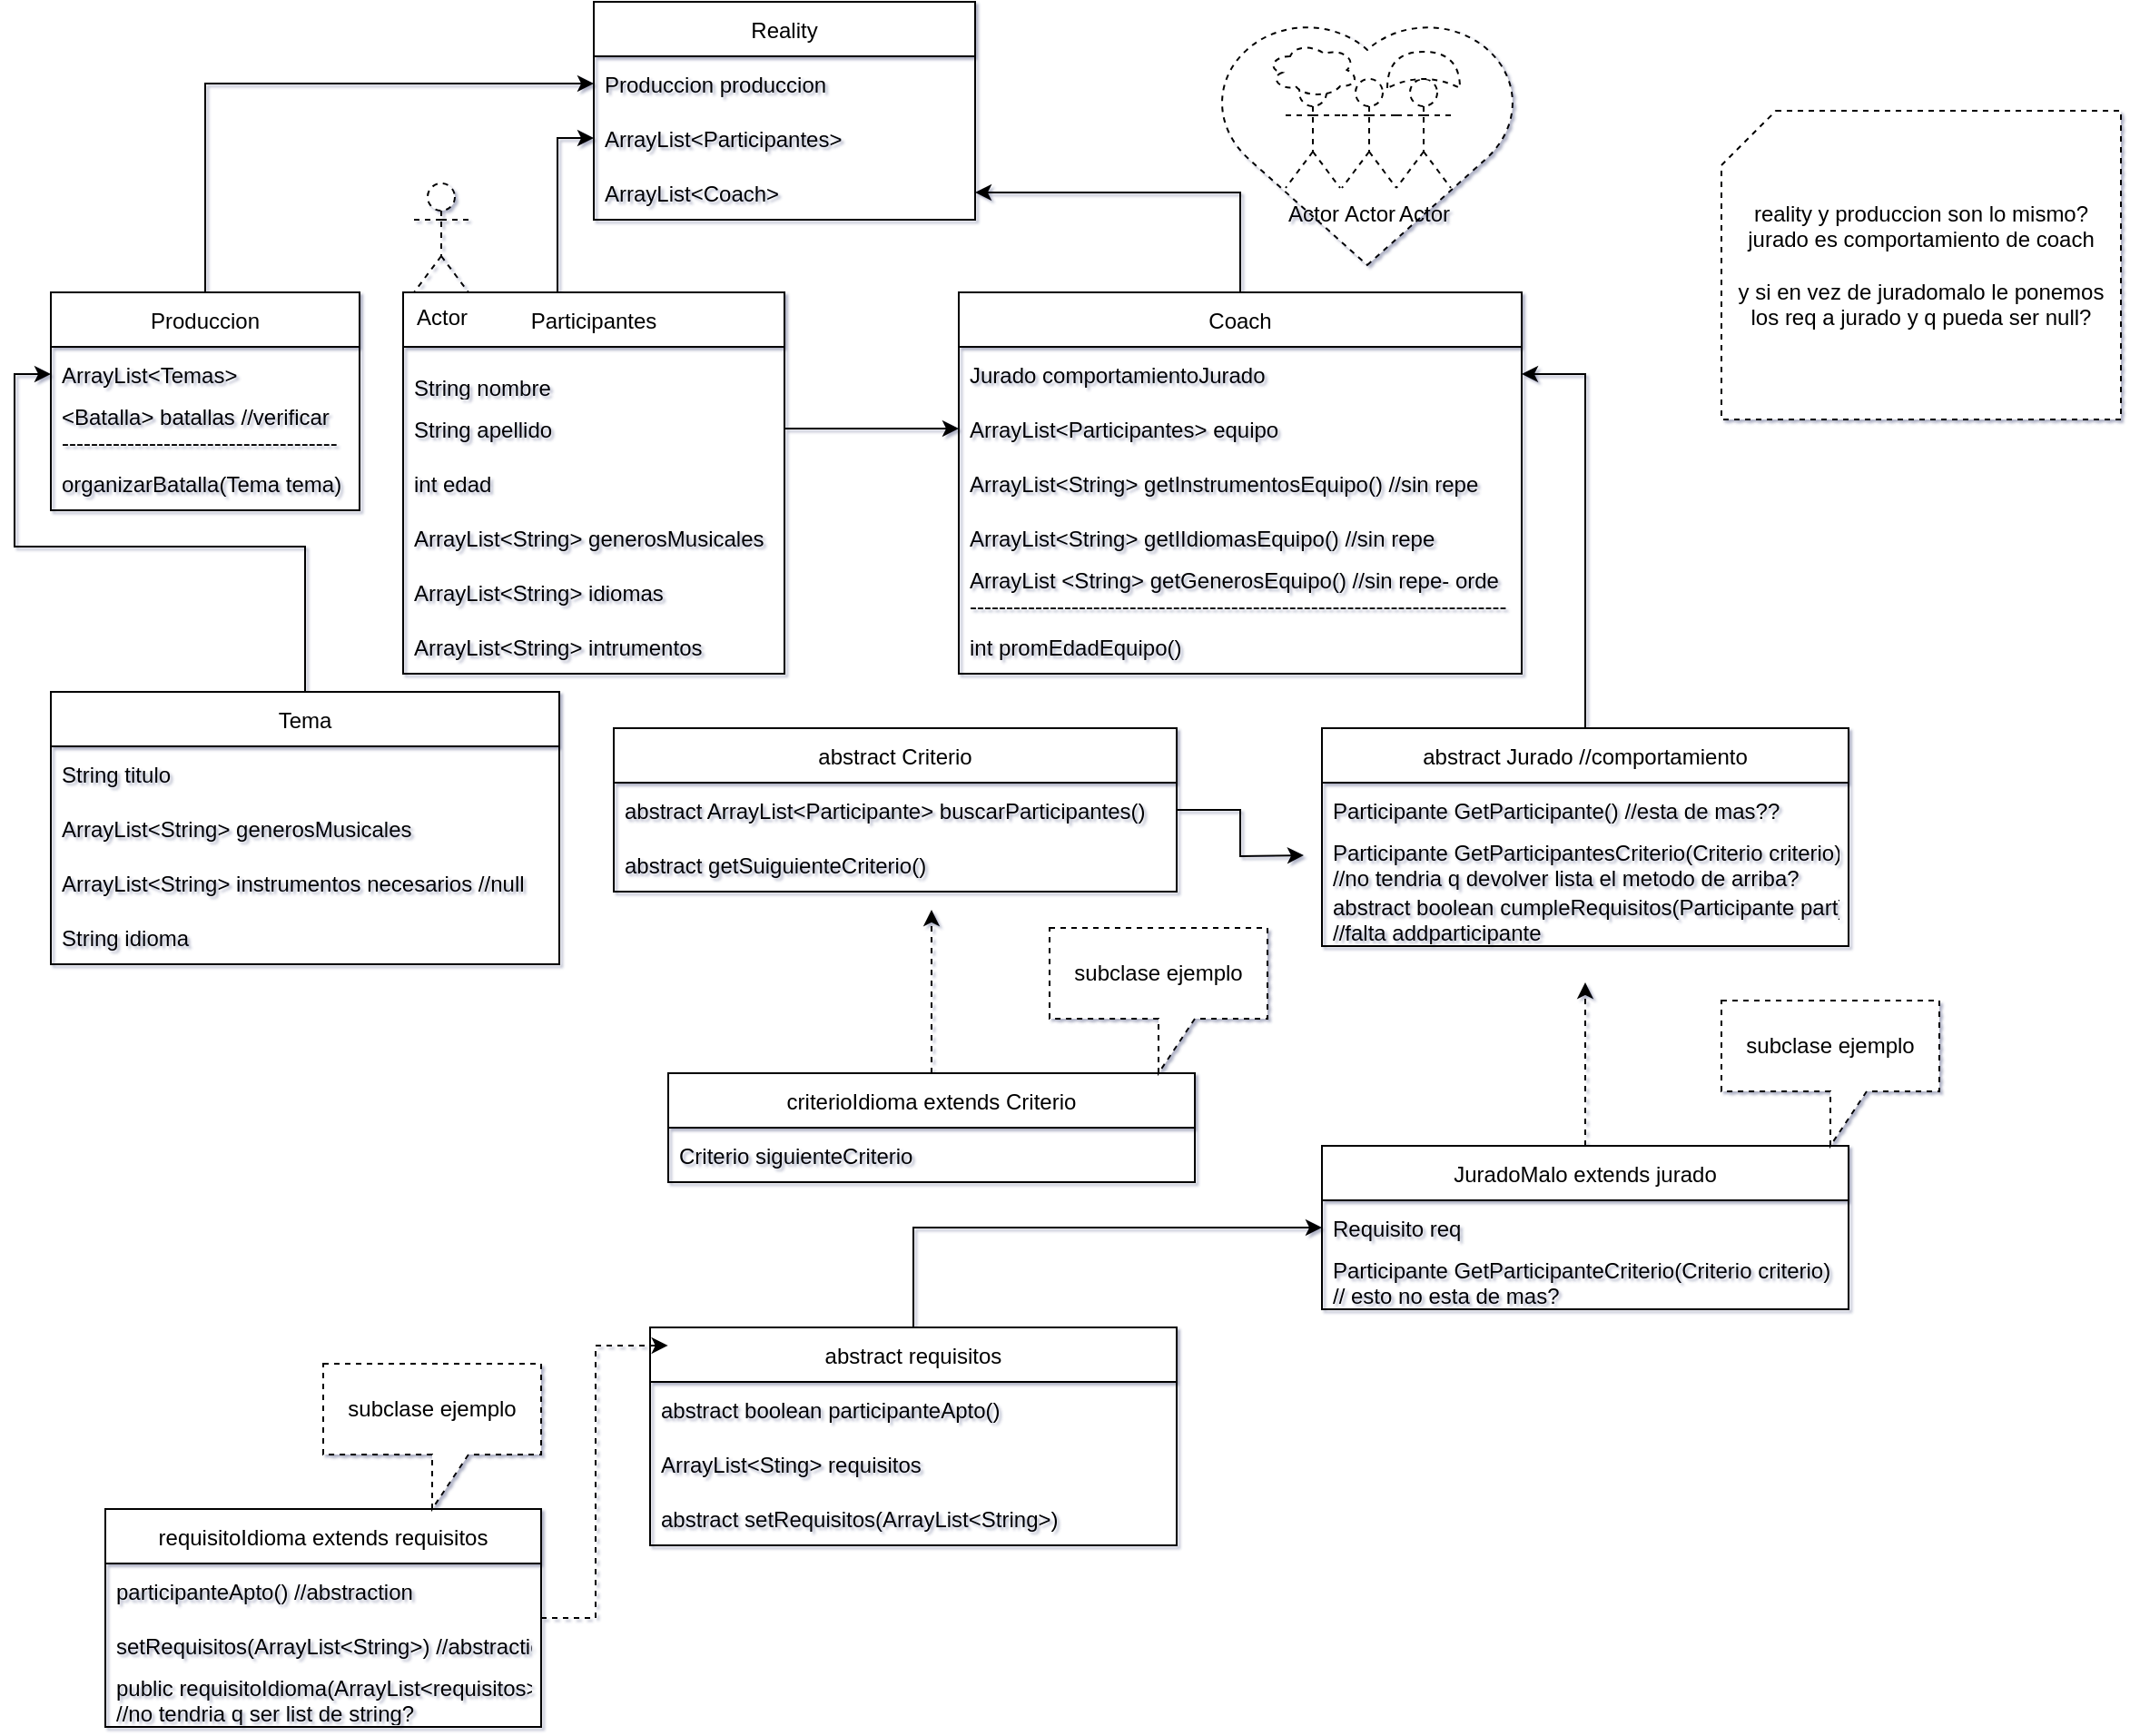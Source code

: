 <mxfile version="15.4.3" type="github">
  <diagram id="vdzMlD7TGI_YU2oAaFCp" name="Page-1">
    <mxGraphModel dx="1557" dy="564" grid="1" gridSize="10" guides="1" tooltips="1" connect="1" arrows="1" fold="1" page="0" pageScale="1" pageWidth="827" pageHeight="1169" background="#FFFFFF" math="0" shadow="1">
      <root>
        <mxCell id="0" />
        <mxCell id="1" parent="0" />
        <mxCell id="IVkOuR1t5phAGJGx03Gj-25" value="" style="verticalLabelPosition=bottom;verticalAlign=top;html=1;shape=mxgraph.basic.heart;dashed=1;" vertex="1" parent="1">
          <mxGeometry x="650" y="10" width="170" height="135" as="geometry" />
        </mxCell>
        <mxCell id="ZMwlzYBA2cu9izTt_Fn9-1" value="Reality" style="swimlane;fontStyle=0;childLayout=stackLayout;horizontal=1;startSize=30;horizontalStack=0;resizeParent=1;resizeParentMax=0;resizeLast=0;collapsible=1;marginBottom=0;" parent="1" vertex="1">
          <mxGeometry x="309" width="210" height="120" as="geometry" />
        </mxCell>
        <mxCell id="ZMwlzYBA2cu9izTt_Fn9-5" value="Produccion produccion" style="text;strokeColor=none;fillColor=none;align=left;verticalAlign=middle;spacingLeft=4;spacingRight=4;overflow=hidden;points=[[0,0.5],[1,0.5]];portConstraint=eastwest;rotatable=0;" parent="ZMwlzYBA2cu9izTt_Fn9-1" vertex="1">
          <mxGeometry y="30" width="210" height="30" as="geometry" />
        </mxCell>
        <mxCell id="ZMwlzYBA2cu9izTt_Fn9-3" value="ArrayList&lt;Participantes&gt;" style="text;strokeColor=none;fillColor=none;align=left;verticalAlign=middle;spacingLeft=4;spacingRight=4;overflow=hidden;points=[[0,0.5],[1,0.5]];portConstraint=eastwest;rotatable=0;" parent="ZMwlzYBA2cu9izTt_Fn9-1" vertex="1">
          <mxGeometry y="60" width="210" height="30" as="geometry" />
        </mxCell>
        <mxCell id="ZMwlzYBA2cu9izTt_Fn9-4" value="ArrayList&lt;Coach&gt;" style="text;strokeColor=none;fillColor=none;align=left;verticalAlign=middle;spacingLeft=4;spacingRight=4;overflow=hidden;points=[[0,0.5],[1,0.5]];portConstraint=eastwest;rotatable=0;" parent="ZMwlzYBA2cu9izTt_Fn9-1" vertex="1">
          <mxGeometry y="90" width="210" height="30" as="geometry" />
        </mxCell>
        <mxCell id="IVkOuR1t5phAGJGx03Gj-5" style="edgeStyle=orthogonalEdgeStyle;rounded=0;orthogonalLoop=1;jettySize=auto;html=1;entryX=0;entryY=0.5;entryDx=0;entryDy=0;" edge="1" parent="1" source="ZMwlzYBA2cu9izTt_Fn9-6" target="ZMwlzYBA2cu9izTt_Fn9-3">
          <mxGeometry relative="1" as="geometry">
            <Array as="points">
              <mxPoint x="289" y="75" />
            </Array>
          </mxGeometry>
        </mxCell>
        <mxCell id="ZMwlzYBA2cu9izTt_Fn9-6" value="Participantes" style="swimlane;fontStyle=0;childLayout=stackLayout;horizontal=1;startSize=30;horizontalStack=0;resizeParent=1;resizeParentMax=0;resizeLast=0;collapsible=1;marginBottom=0;" parent="1" vertex="1">
          <mxGeometry x="204" y="160" width="210" height="210" as="geometry" />
        </mxCell>
        <mxCell id="ZMwlzYBA2cu9izTt_Fn9-7" value="&#xa;String nombre" style="text;strokeColor=none;fillColor=none;align=left;verticalAlign=middle;spacingLeft=4;spacingRight=4;overflow=hidden;points=[[0,0.5],[1,0.5]];portConstraint=eastwest;rotatable=0;" parent="ZMwlzYBA2cu9izTt_Fn9-6" vertex="1">
          <mxGeometry y="30" width="210" height="30" as="geometry" />
        </mxCell>
        <mxCell id="ZMwlzYBA2cu9izTt_Fn9-8" value="String apellido" style="text;strokeColor=none;fillColor=none;align=left;verticalAlign=middle;spacingLeft=4;spacingRight=4;overflow=hidden;points=[[0,0.5],[1,0.5]];portConstraint=eastwest;rotatable=0;" parent="ZMwlzYBA2cu9izTt_Fn9-6" vertex="1">
          <mxGeometry y="60" width="210" height="30" as="geometry" />
        </mxCell>
        <mxCell id="ZMwlzYBA2cu9izTt_Fn9-9" value="int edad" style="text;strokeColor=none;fillColor=none;align=left;verticalAlign=middle;spacingLeft=4;spacingRight=4;overflow=hidden;points=[[0,0.5],[1,0.5]];portConstraint=eastwest;rotatable=0;" parent="ZMwlzYBA2cu9izTt_Fn9-6" vertex="1">
          <mxGeometry y="90" width="210" height="30" as="geometry" />
        </mxCell>
        <mxCell id="ZMwlzYBA2cu9izTt_Fn9-26" value="ArrayList&lt;String&gt; generosMusicales" style="text;strokeColor=none;fillColor=none;align=left;verticalAlign=middle;spacingLeft=4;spacingRight=4;overflow=hidden;points=[[0,0.5],[1,0.5]];portConstraint=eastwest;rotatable=0;" parent="ZMwlzYBA2cu9izTt_Fn9-6" vertex="1">
          <mxGeometry y="120" width="210" height="30" as="geometry" />
        </mxCell>
        <mxCell id="ZMwlzYBA2cu9izTt_Fn9-28" value="ArrayList&lt;String&gt; idiomas" style="text;strokeColor=none;fillColor=none;align=left;verticalAlign=middle;spacingLeft=4;spacingRight=4;overflow=hidden;points=[[0,0.5],[1,0.5]];portConstraint=eastwest;rotatable=0;" parent="ZMwlzYBA2cu9izTt_Fn9-6" vertex="1">
          <mxGeometry y="150" width="210" height="30" as="geometry" />
        </mxCell>
        <mxCell id="ZMwlzYBA2cu9izTt_Fn9-29" value="ArrayList&lt;String&gt; intrumentos" style="text;strokeColor=none;fillColor=none;align=left;verticalAlign=middle;spacingLeft=4;spacingRight=4;overflow=hidden;points=[[0,0.5],[1,0.5]];portConstraint=eastwest;rotatable=0;" parent="ZMwlzYBA2cu9izTt_Fn9-6" vertex="1">
          <mxGeometry y="180" width="210" height="30" as="geometry" />
        </mxCell>
        <mxCell id="IVkOuR1t5phAGJGx03Gj-4" style="edgeStyle=orthogonalEdgeStyle;rounded=0;orthogonalLoop=1;jettySize=auto;html=1;" edge="1" parent="1" source="ZMwlzYBA2cu9izTt_Fn9-22" target="ZMwlzYBA2cu9izTt_Fn9-5">
          <mxGeometry relative="1" as="geometry" />
        </mxCell>
        <mxCell id="ZMwlzYBA2cu9izTt_Fn9-22" value="Produccion" style="swimlane;fontStyle=0;childLayout=stackLayout;horizontal=1;startSize=30;horizontalStack=0;resizeParent=1;resizeParentMax=0;resizeLast=0;collapsible=1;marginBottom=0;" parent="1" vertex="1">
          <mxGeometry x="10" y="160" width="170" height="120" as="geometry" />
        </mxCell>
        <mxCell id="ZMwlzYBA2cu9izTt_Fn9-23" value="ArrayList&lt;Temas&gt;" style="text;strokeColor=none;fillColor=none;align=left;verticalAlign=middle;spacingLeft=4;spacingRight=4;overflow=hidden;points=[[0,0.5],[1,0.5]];portConstraint=eastwest;rotatable=0;" parent="ZMwlzYBA2cu9izTt_Fn9-22" vertex="1">
          <mxGeometry y="30" width="170" height="30" as="geometry" />
        </mxCell>
        <mxCell id="ZMwlzYBA2cu9izTt_Fn9-25" value="&lt;Batalla&gt; batallas //verificar&#xa;--------------------------------------" style="text;strokeColor=none;fillColor=none;align=left;verticalAlign=middle;spacingLeft=4;spacingRight=4;overflow=hidden;points=[[0,0.5],[1,0.5]];portConstraint=eastwest;rotatable=0;dashed=1;" parent="ZMwlzYBA2cu9izTt_Fn9-22" vertex="1">
          <mxGeometry y="60" width="170" height="30" as="geometry" />
        </mxCell>
        <mxCell id="OocmJHn2FbIfZ78iyMsl-11" value="organizarBatalla(Tema tema)" style="text;strokeColor=none;fillColor=none;align=left;verticalAlign=middle;spacingLeft=4;spacingRight=4;overflow=hidden;points=[[0,0.5],[1,0.5]];portConstraint=eastwest;rotatable=0;" parent="ZMwlzYBA2cu9izTt_Fn9-22" vertex="1">
          <mxGeometry y="90" width="170" height="30" as="geometry" />
        </mxCell>
        <mxCell id="IVkOuR1t5phAGJGx03Gj-2" style="edgeStyle=orthogonalEdgeStyle;rounded=0;orthogonalLoop=1;jettySize=auto;html=1;" edge="1" parent="1" source="ZMwlzYBA2cu9izTt_Fn9-30" target="ZMwlzYBA2cu9izTt_Fn9-4">
          <mxGeometry relative="1" as="geometry" />
        </mxCell>
        <mxCell id="ZMwlzYBA2cu9izTt_Fn9-30" value="Coach" style="swimlane;fontStyle=0;childLayout=stackLayout;horizontal=1;startSize=30;horizontalStack=0;resizeParent=1;resizeParentMax=0;resizeLast=0;collapsible=1;marginBottom=0;" parent="1" vertex="1">
          <mxGeometry x="510" y="160" width="310" height="210" as="geometry" />
        </mxCell>
        <mxCell id="OocmJHn2FbIfZ78iyMsl-2" value="Jurado comportamientoJurado" style="text;strokeColor=none;fillColor=none;align=left;verticalAlign=middle;spacingLeft=4;spacingRight=4;overflow=hidden;points=[[0,0.5],[1,0.5]];portConstraint=eastwest;rotatable=0;" parent="ZMwlzYBA2cu9izTt_Fn9-30" vertex="1">
          <mxGeometry y="30" width="310" height="30" as="geometry" />
        </mxCell>
        <mxCell id="ZMwlzYBA2cu9izTt_Fn9-32" value="ArrayList&lt;Participantes&gt; equipo" style="text;strokeColor=none;fillColor=none;align=left;verticalAlign=middle;spacingLeft=4;spacingRight=4;overflow=hidden;points=[[0,0.5],[1,0.5]];portConstraint=eastwest;rotatable=0;" parent="ZMwlzYBA2cu9izTt_Fn9-30" vertex="1">
          <mxGeometry y="60" width="310" height="30" as="geometry" />
        </mxCell>
        <mxCell id="ZMwlzYBA2cu9izTt_Fn9-33" value="ArrayList&lt;String&gt; getInstrumentosEquipo() //sin repe" style="text;strokeColor=none;fillColor=none;align=left;verticalAlign=middle;spacingLeft=4;spacingRight=4;overflow=hidden;points=[[0,0.5],[1,0.5]];portConstraint=eastwest;rotatable=0;" parent="ZMwlzYBA2cu9izTt_Fn9-30" vertex="1">
          <mxGeometry y="90" width="310" height="30" as="geometry" />
        </mxCell>
        <mxCell id="ZMwlzYBA2cu9izTt_Fn9-34" value="ArrayList&lt;String&gt; getIIdiomasEquipo() //sin repe" style="text;strokeColor=none;fillColor=none;align=left;verticalAlign=middle;spacingLeft=4;spacingRight=4;overflow=hidden;points=[[0,0.5],[1,0.5]];portConstraint=eastwest;rotatable=0;" parent="ZMwlzYBA2cu9izTt_Fn9-30" vertex="1">
          <mxGeometry y="120" width="310" height="30" as="geometry" />
        </mxCell>
        <mxCell id="ZMwlzYBA2cu9izTt_Fn9-35" value="ArrayList &lt;String&gt; getGenerosEquipo() //sin repe- orde&#xa;--------------------------------------------------------------------------" style="text;strokeColor=none;fillColor=none;align=left;verticalAlign=middle;spacingLeft=4;spacingRight=4;overflow=hidden;points=[[0,0.5],[1,0.5]];portConstraint=eastwest;rotatable=0;" parent="ZMwlzYBA2cu9izTt_Fn9-30" vertex="1">
          <mxGeometry y="150" width="310" height="30" as="geometry" />
        </mxCell>
        <mxCell id="OocmJHn2FbIfZ78iyMsl-1" value="int promEdadEquipo()" style="text;strokeColor=none;fillColor=none;align=left;verticalAlign=middle;spacingLeft=4;spacingRight=4;overflow=hidden;points=[[0,0.5],[1,0.5]];portConstraint=eastwest;rotatable=0;" parent="ZMwlzYBA2cu9izTt_Fn9-30" vertex="1">
          <mxGeometry y="180" width="310" height="30" as="geometry" />
        </mxCell>
        <mxCell id="IVkOuR1t5phAGJGx03Gj-27" style="edgeStyle=orthogonalEdgeStyle;rounded=0;orthogonalLoop=1;jettySize=auto;html=1;entryX=1;entryY=0.5;entryDx=0;entryDy=0;strokeColor=#000000;" edge="1" parent="1" source="OocmJHn2FbIfZ78iyMsl-3" target="OocmJHn2FbIfZ78iyMsl-2">
          <mxGeometry relative="1" as="geometry" />
        </mxCell>
        <mxCell id="OocmJHn2FbIfZ78iyMsl-3" value="abstract Jurado //comportamiento" style="swimlane;fontStyle=0;childLayout=stackLayout;horizontal=1;startSize=30;horizontalStack=0;resizeParent=1;resizeParentMax=0;resizeLast=0;collapsible=1;marginBottom=0;" parent="1" vertex="1">
          <mxGeometry x="710" y="400" width="290" height="120" as="geometry" />
        </mxCell>
        <mxCell id="OocmJHn2FbIfZ78iyMsl-4" value="Participante GetParticipante() //esta de mas??" style="text;strokeColor=none;fillColor=none;align=left;verticalAlign=middle;spacingLeft=4;spacingRight=4;overflow=hidden;points=[[0,0.5],[1,0.5]];portConstraint=eastwest;rotatable=0;" parent="OocmJHn2FbIfZ78iyMsl-3" vertex="1">
          <mxGeometry y="30" width="290" height="30" as="geometry" />
        </mxCell>
        <mxCell id="OocmJHn2FbIfZ78iyMsl-10" value="Participante GetParticipantesCriterio(Criterio criterio) &#xa;//no tendria q devolver lista el metodo de arriba?" style="text;strokeColor=none;fillColor=none;align=left;verticalAlign=middle;spacingLeft=4;spacingRight=4;overflow=hidden;points=[[0,0.5],[1,0.5]];portConstraint=eastwest;rotatable=0;" parent="OocmJHn2FbIfZ78iyMsl-3" vertex="1">
          <mxGeometry y="60" width="290" height="30" as="geometry" />
        </mxCell>
        <mxCell id="OocmJHn2FbIfZ78iyMsl-28" value="abstract boolean cumpleRequisitos(Participante part) &#xa;//falta addparticipante" style="text;strokeColor=none;fillColor=none;align=left;verticalAlign=middle;spacingLeft=4;spacingRight=4;overflow=hidden;points=[[0,0.5],[1,0.5]];portConstraint=eastwest;rotatable=0;" parent="OocmJHn2FbIfZ78iyMsl-3" vertex="1">
          <mxGeometry y="90" width="290" height="30" as="geometry" />
        </mxCell>
        <mxCell id="IVkOuR1t5phAGJGx03Gj-26" style="edgeStyle=orthogonalEdgeStyle;rounded=0;orthogonalLoop=1;jettySize=auto;html=1;entryX=0;entryY=0.5;entryDx=0;entryDy=0;strokeColor=#000000;" edge="1" parent="1" source="OocmJHn2FbIfZ78iyMsl-12" target="ZMwlzYBA2cu9izTt_Fn9-23">
          <mxGeometry relative="1" as="geometry" />
        </mxCell>
        <mxCell id="OocmJHn2FbIfZ78iyMsl-12" value="Tema" style="swimlane;fontStyle=0;childLayout=stackLayout;horizontal=1;startSize=30;horizontalStack=0;resizeParent=1;resizeParentMax=0;resizeLast=0;collapsible=1;marginBottom=0;" parent="1" vertex="1">
          <mxGeometry x="10" y="380" width="280" height="150" as="geometry" />
        </mxCell>
        <mxCell id="OocmJHn2FbIfZ78iyMsl-13" value="String titulo" style="text;strokeColor=none;fillColor=none;align=left;verticalAlign=middle;spacingLeft=4;spacingRight=4;overflow=hidden;points=[[0,0.5],[1,0.5]];portConstraint=eastwest;rotatable=0;" parent="OocmJHn2FbIfZ78iyMsl-12" vertex="1">
          <mxGeometry y="30" width="280" height="30" as="geometry" />
        </mxCell>
        <mxCell id="OocmJHn2FbIfZ78iyMsl-14" value="ArrayList&lt;String&gt; generosMusicales" style="text;strokeColor=none;fillColor=none;align=left;verticalAlign=middle;spacingLeft=4;spacingRight=4;overflow=hidden;points=[[0,0.5],[1,0.5]];portConstraint=eastwest;rotatable=0;" parent="OocmJHn2FbIfZ78iyMsl-12" vertex="1">
          <mxGeometry y="60" width="280" height="30" as="geometry" />
        </mxCell>
        <mxCell id="OocmJHn2FbIfZ78iyMsl-15" value="ArrayList&lt;String&gt; instrumentos necesarios //null" style="text;strokeColor=none;fillColor=none;align=left;verticalAlign=middle;spacingLeft=4;spacingRight=4;overflow=hidden;points=[[0,0.5],[1,0.5]];portConstraint=eastwest;rotatable=0;" parent="OocmJHn2FbIfZ78iyMsl-12" vertex="1">
          <mxGeometry y="90" width="280" height="30" as="geometry" />
        </mxCell>
        <mxCell id="OocmJHn2FbIfZ78iyMsl-16" value="String idioma" style="text;strokeColor=none;fillColor=none;align=left;verticalAlign=middle;spacingLeft=4;spacingRight=4;overflow=hidden;points=[[0,0.5],[1,0.5]];portConstraint=eastwest;rotatable=0;" parent="OocmJHn2FbIfZ78iyMsl-12" vertex="1">
          <mxGeometry y="120" width="280" height="30" as="geometry" />
        </mxCell>
        <mxCell id="IVkOuR1t5phAGJGx03Gj-35" style="edgeStyle=orthogonalEdgeStyle;rounded=0;orthogonalLoop=1;jettySize=auto;html=1;strokeColor=#000000;" edge="1" parent="1" source="OocmJHn2FbIfZ78iyMsl-18">
          <mxGeometry relative="1" as="geometry">
            <mxPoint x="700" y="470" as="targetPoint" />
          </mxGeometry>
        </mxCell>
        <mxCell id="OocmJHn2FbIfZ78iyMsl-18" value="abstract Criterio" style="swimlane;fontStyle=0;childLayout=stackLayout;horizontal=1;startSize=30;horizontalStack=0;resizeParent=1;resizeParentMax=0;resizeLast=0;collapsible=1;marginBottom=0;" parent="1" vertex="1">
          <mxGeometry x="320" y="400" width="310" height="90" as="geometry" />
        </mxCell>
        <mxCell id="OocmJHn2FbIfZ78iyMsl-19" value="abstract ArrayList&lt;Participante&gt; buscarParticipantes()" style="text;strokeColor=none;fillColor=none;align=left;verticalAlign=middle;spacingLeft=4;spacingRight=4;overflow=hidden;points=[[0,0.5],[1,0.5]];portConstraint=eastwest;rotatable=0;" parent="OocmJHn2FbIfZ78iyMsl-18" vertex="1">
          <mxGeometry y="30" width="310" height="30" as="geometry" />
        </mxCell>
        <mxCell id="OocmJHn2FbIfZ78iyMsl-20" value="abstract getSuiguienteCriterio()" style="text;strokeColor=none;fillColor=none;align=left;verticalAlign=middle;spacingLeft=4;spacingRight=4;overflow=hidden;points=[[0,0.5],[1,0.5]];portConstraint=eastwest;rotatable=0;" parent="OocmJHn2FbIfZ78iyMsl-18" vertex="1">
          <mxGeometry y="60" width="310" height="30" as="geometry" />
        </mxCell>
        <mxCell id="OocmJHn2FbIfZ78iyMsl-24" style="edgeStyle=orthogonalEdgeStyle;rounded=0;orthogonalLoop=1;jettySize=auto;html=1;dashed=1;" parent="1" source="OocmJHn2FbIfZ78iyMsl-21" edge="1">
          <mxGeometry relative="1" as="geometry">
            <mxPoint x="495" y="500" as="targetPoint" />
          </mxGeometry>
        </mxCell>
        <mxCell id="OocmJHn2FbIfZ78iyMsl-21" value="criterioIdioma extends Criterio" style="swimlane;fontStyle=0;childLayout=stackLayout;horizontal=1;startSize=30;horizontalStack=0;resizeParent=1;resizeParentMax=0;resizeLast=0;collapsible=1;marginBottom=0;" parent="1" vertex="1">
          <mxGeometry x="350" y="590" width="290" height="60" as="geometry" />
        </mxCell>
        <mxCell id="OocmJHn2FbIfZ78iyMsl-23" value="Criterio siguienteCriterio" style="text;strokeColor=none;fillColor=none;align=left;verticalAlign=middle;spacingLeft=4;spacingRight=4;overflow=hidden;points=[[0,0.5],[1,0.5]];portConstraint=eastwest;rotatable=0;" parent="OocmJHn2FbIfZ78iyMsl-21" vertex="1">
          <mxGeometry y="30" width="290" height="30" as="geometry" />
        </mxCell>
        <mxCell id="IVkOuR1t5phAGJGx03Gj-33" style="edgeStyle=orthogonalEdgeStyle;rounded=0;orthogonalLoop=1;jettySize=auto;html=1;strokeColor=#000000;dashed=1;" edge="1" parent="1" source="OocmJHn2FbIfZ78iyMsl-25">
          <mxGeometry relative="1" as="geometry">
            <mxPoint x="855" y="540" as="targetPoint" />
          </mxGeometry>
        </mxCell>
        <mxCell id="OocmJHn2FbIfZ78iyMsl-25" value="JuradoMalo extends jurado" style="swimlane;fontStyle=0;childLayout=stackLayout;horizontal=1;startSize=30;horizontalStack=0;resizeParent=1;resizeParentMax=0;resizeLast=0;collapsible=1;marginBottom=0;" parent="1" vertex="1">
          <mxGeometry x="710" y="630" width="290" height="90" as="geometry" />
        </mxCell>
        <mxCell id="OocmJHn2FbIfZ78iyMsl-26" value="Requisito req" style="text;strokeColor=none;fillColor=none;align=left;verticalAlign=middle;spacingLeft=4;spacingRight=4;overflow=hidden;points=[[0,0.5],[1,0.5]];portConstraint=eastwest;rotatable=0;" parent="OocmJHn2FbIfZ78iyMsl-25" vertex="1">
          <mxGeometry y="30" width="290" height="30" as="geometry" />
        </mxCell>
        <mxCell id="OocmJHn2FbIfZ78iyMsl-27" value="Participante GetParticipanteCriterio(Criterio criterio)&#xa;// esto no esta de mas?" style="text;strokeColor=none;fillColor=none;align=left;verticalAlign=middle;spacingLeft=4;spacingRight=4;overflow=hidden;points=[[0,0.5],[1,0.5]];portConstraint=eastwest;rotatable=0;" parent="OocmJHn2FbIfZ78iyMsl-25" vertex="1">
          <mxGeometry y="60" width="290" height="30" as="geometry" />
        </mxCell>
        <mxCell id="IVkOuR1t5phAGJGx03Gj-34" style="edgeStyle=orthogonalEdgeStyle;rounded=0;orthogonalLoop=1;jettySize=auto;html=1;strokeColor=#000000;" edge="1" parent="1" source="OocmJHn2FbIfZ78iyMsl-29" target="OocmJHn2FbIfZ78iyMsl-26">
          <mxGeometry relative="1" as="geometry" />
        </mxCell>
        <mxCell id="OocmJHn2FbIfZ78iyMsl-29" value="abstract requisitos" style="swimlane;fontStyle=0;childLayout=stackLayout;horizontal=1;startSize=30;horizontalStack=0;resizeParent=1;resizeParentMax=0;resizeLast=0;collapsible=1;marginBottom=0;" parent="1" vertex="1">
          <mxGeometry x="340" y="730" width="290" height="120" as="geometry" />
        </mxCell>
        <mxCell id="OocmJHn2FbIfZ78iyMsl-30" value="abstract boolean participanteApto()" style="text;strokeColor=none;fillColor=none;align=left;verticalAlign=middle;spacingLeft=4;spacingRight=4;overflow=hidden;points=[[0,0.5],[1,0.5]];portConstraint=eastwest;rotatable=0;" parent="OocmJHn2FbIfZ78iyMsl-29" vertex="1">
          <mxGeometry y="30" width="290" height="30" as="geometry" />
        </mxCell>
        <mxCell id="OocmJHn2FbIfZ78iyMsl-37" value="ArrayList&lt;Sting&gt; requisitos" style="text;strokeColor=none;fillColor=none;align=left;verticalAlign=middle;spacingLeft=4;spacingRight=4;overflow=hidden;points=[[0,0.5],[1,0.5]];portConstraint=eastwest;rotatable=0;" parent="OocmJHn2FbIfZ78iyMsl-29" vertex="1">
          <mxGeometry y="60" width="290" height="30" as="geometry" />
        </mxCell>
        <mxCell id="OocmJHn2FbIfZ78iyMsl-39" value="abstract setRequisitos(ArrayList&lt;String&gt;)" style="text;strokeColor=none;fillColor=none;align=left;verticalAlign=middle;spacingLeft=4;spacingRight=4;overflow=hidden;points=[[0,0.5],[1,0.5]];portConstraint=eastwest;rotatable=0;" parent="OocmJHn2FbIfZ78iyMsl-29" vertex="1">
          <mxGeometry y="90" width="290" height="30" as="geometry" />
        </mxCell>
        <mxCell id="OocmJHn2FbIfZ78iyMsl-35" style="edgeStyle=orthogonalEdgeStyle;rounded=0;orthogonalLoop=1;jettySize=auto;html=1;entryX=0.034;entryY=0.083;entryDx=0;entryDy=0;entryPerimeter=0;dashed=1;" parent="1" source="OocmJHn2FbIfZ78iyMsl-31" edge="1" target="OocmJHn2FbIfZ78iyMsl-29">
          <mxGeometry relative="1" as="geometry">
            <mxPoint x="130" y="780" as="targetPoint" />
            <Array as="points">
              <mxPoint x="310" y="890" />
              <mxPoint x="310" y="740" />
            </Array>
          </mxGeometry>
        </mxCell>
        <mxCell id="OocmJHn2FbIfZ78iyMsl-31" value="requisitoIdioma extends requisitos" style="swimlane;fontStyle=0;childLayout=stackLayout;horizontal=1;startSize=30;horizontalStack=0;resizeParent=1;resizeParentMax=0;resizeLast=0;collapsible=1;marginBottom=0;" parent="1" vertex="1">
          <mxGeometry x="40" y="830" width="240" height="120" as="geometry" />
        </mxCell>
        <mxCell id="OocmJHn2FbIfZ78iyMsl-34" value="participanteApto() //abstraction" style="text;strokeColor=none;fillColor=none;align=left;verticalAlign=middle;spacingLeft=4;spacingRight=4;overflow=hidden;points=[[0,0.5],[1,0.5]];portConstraint=eastwest;rotatable=0;" parent="OocmJHn2FbIfZ78iyMsl-31" vertex="1">
          <mxGeometry y="30" width="240" height="30" as="geometry" />
        </mxCell>
        <mxCell id="OocmJHn2FbIfZ78iyMsl-38" value="setRequisitos(ArrayList&lt;String&gt;) //abstraction" style="text;strokeColor=none;fillColor=none;align=left;verticalAlign=middle;spacingLeft=4;spacingRight=4;overflow=hidden;points=[[0,0.5],[1,0.5]];portConstraint=eastwest;rotatable=0;" parent="OocmJHn2FbIfZ78iyMsl-31" vertex="1">
          <mxGeometry y="60" width="240" height="30" as="geometry" />
        </mxCell>
        <mxCell id="OocmJHn2FbIfZ78iyMsl-40" value="public requisitoIdioma(ArrayList&lt;requisitos&gt;)&#xa;//no tendria q ser list de string?" style="text;strokeColor=none;fillColor=none;align=left;verticalAlign=middle;spacingLeft=4;spacingRight=4;overflow=hidden;points=[[0,0.5],[1,0.5]];portConstraint=eastwest;rotatable=0;" parent="OocmJHn2FbIfZ78iyMsl-31" vertex="1">
          <mxGeometry y="90" width="240" height="30" as="geometry" />
        </mxCell>
        <mxCell id="IVkOuR1t5phAGJGx03Gj-6" style="edgeStyle=orthogonalEdgeStyle;rounded=0;orthogonalLoop=1;jettySize=auto;html=1;entryX=0;entryY=0.5;entryDx=0;entryDy=0;exitX=1;exitY=0.5;exitDx=0;exitDy=0;" edge="1" parent="1" source="ZMwlzYBA2cu9izTt_Fn9-8" target="ZMwlzYBA2cu9izTt_Fn9-32">
          <mxGeometry relative="1" as="geometry" />
        </mxCell>
        <mxCell id="IVkOuR1t5phAGJGx03Gj-8" value="Actor" style="shape=umlActor;verticalLabelPosition=bottom;verticalAlign=top;html=1;outlineConnect=0;dashed=1;" vertex="1" parent="1">
          <mxGeometry x="690" y="42.5" width="30" height="60" as="geometry" />
        </mxCell>
        <mxCell id="IVkOuR1t5phAGJGx03Gj-9" value="Actor" style="shape=umlActor;verticalLabelPosition=bottom;verticalAlign=top;html=1;outlineConnect=0;dashed=1;" vertex="1" parent="1">
          <mxGeometry x="721" y="42.5" width="30" height="60" as="geometry" />
        </mxCell>
        <mxCell id="IVkOuR1t5phAGJGx03Gj-10" value="Actor" style="shape=umlActor;verticalLabelPosition=bottom;verticalAlign=top;html=1;outlineConnect=0;dashed=1;" vertex="1" parent="1">
          <mxGeometry x="751" y="42.5" width="30" height="60" as="geometry" />
        </mxCell>
        <mxCell id="IVkOuR1t5phAGJGx03Gj-14" value="" style="shape=xor;whiteSpace=wrap;html=1;dashed=1;rotation=-90;" vertex="1" parent="1">
          <mxGeometry x="756" y="17.5" width="20" height="40" as="geometry" />
        </mxCell>
        <mxCell id="IVkOuR1t5phAGJGx03Gj-21" value="" style="ellipse;shape=cloud;whiteSpace=wrap;html=1;dashed=1;" vertex="1" parent="1">
          <mxGeometry x="680" y="22.5" width="50" height="30" as="geometry" />
        </mxCell>
        <mxCell id="IVkOuR1t5phAGJGx03Gj-28" value="reality y produccion son lo mismo?&lt;br&gt;jurado es comportamiento de coach&lt;br&gt;&lt;br&gt;y si en vez de juradomalo le ponemos los req a jurado y q pueda ser null?" style="shape=card;whiteSpace=wrap;html=1;dashed=1;fillColor=default;" vertex="1" parent="1">
          <mxGeometry x="930" y="60" width="220" height="170" as="geometry" />
        </mxCell>
        <mxCell id="IVkOuR1t5phAGJGx03Gj-29" value="Actor" style="shape=umlActor;verticalLabelPosition=bottom;verticalAlign=top;html=1;outlineConnect=0;dashed=1;fillColor=default;gradientColor=none;" vertex="1" parent="1">
          <mxGeometry x="210" y="100" width="30" height="60" as="geometry" />
        </mxCell>
        <mxCell id="IVkOuR1t5phAGJGx03Gj-31" value="subclase ejemplo" style="shape=callout;whiteSpace=wrap;html=1;perimeter=calloutPerimeter;dashed=1;fillColor=default;gradientColor=none;" vertex="1" parent="1">
          <mxGeometry x="930" y="550" width="120" height="80" as="geometry" />
        </mxCell>
        <mxCell id="IVkOuR1t5phAGJGx03Gj-32" value="subclase ejemplo" style="shape=callout;whiteSpace=wrap;html=1;perimeter=calloutPerimeter;dashed=1;fillColor=default;gradientColor=none;" vertex="1" parent="1">
          <mxGeometry x="560" y="510" width="120" height="80" as="geometry" />
        </mxCell>
        <mxCell id="IVkOuR1t5phAGJGx03Gj-37" value="subclase ejemplo" style="shape=callout;whiteSpace=wrap;html=1;perimeter=calloutPerimeter;dashed=1;fillColor=default;gradientColor=none;" vertex="1" parent="1">
          <mxGeometry x="160" y="750" width="120" height="80" as="geometry" />
        </mxCell>
      </root>
    </mxGraphModel>
  </diagram>
</mxfile>
